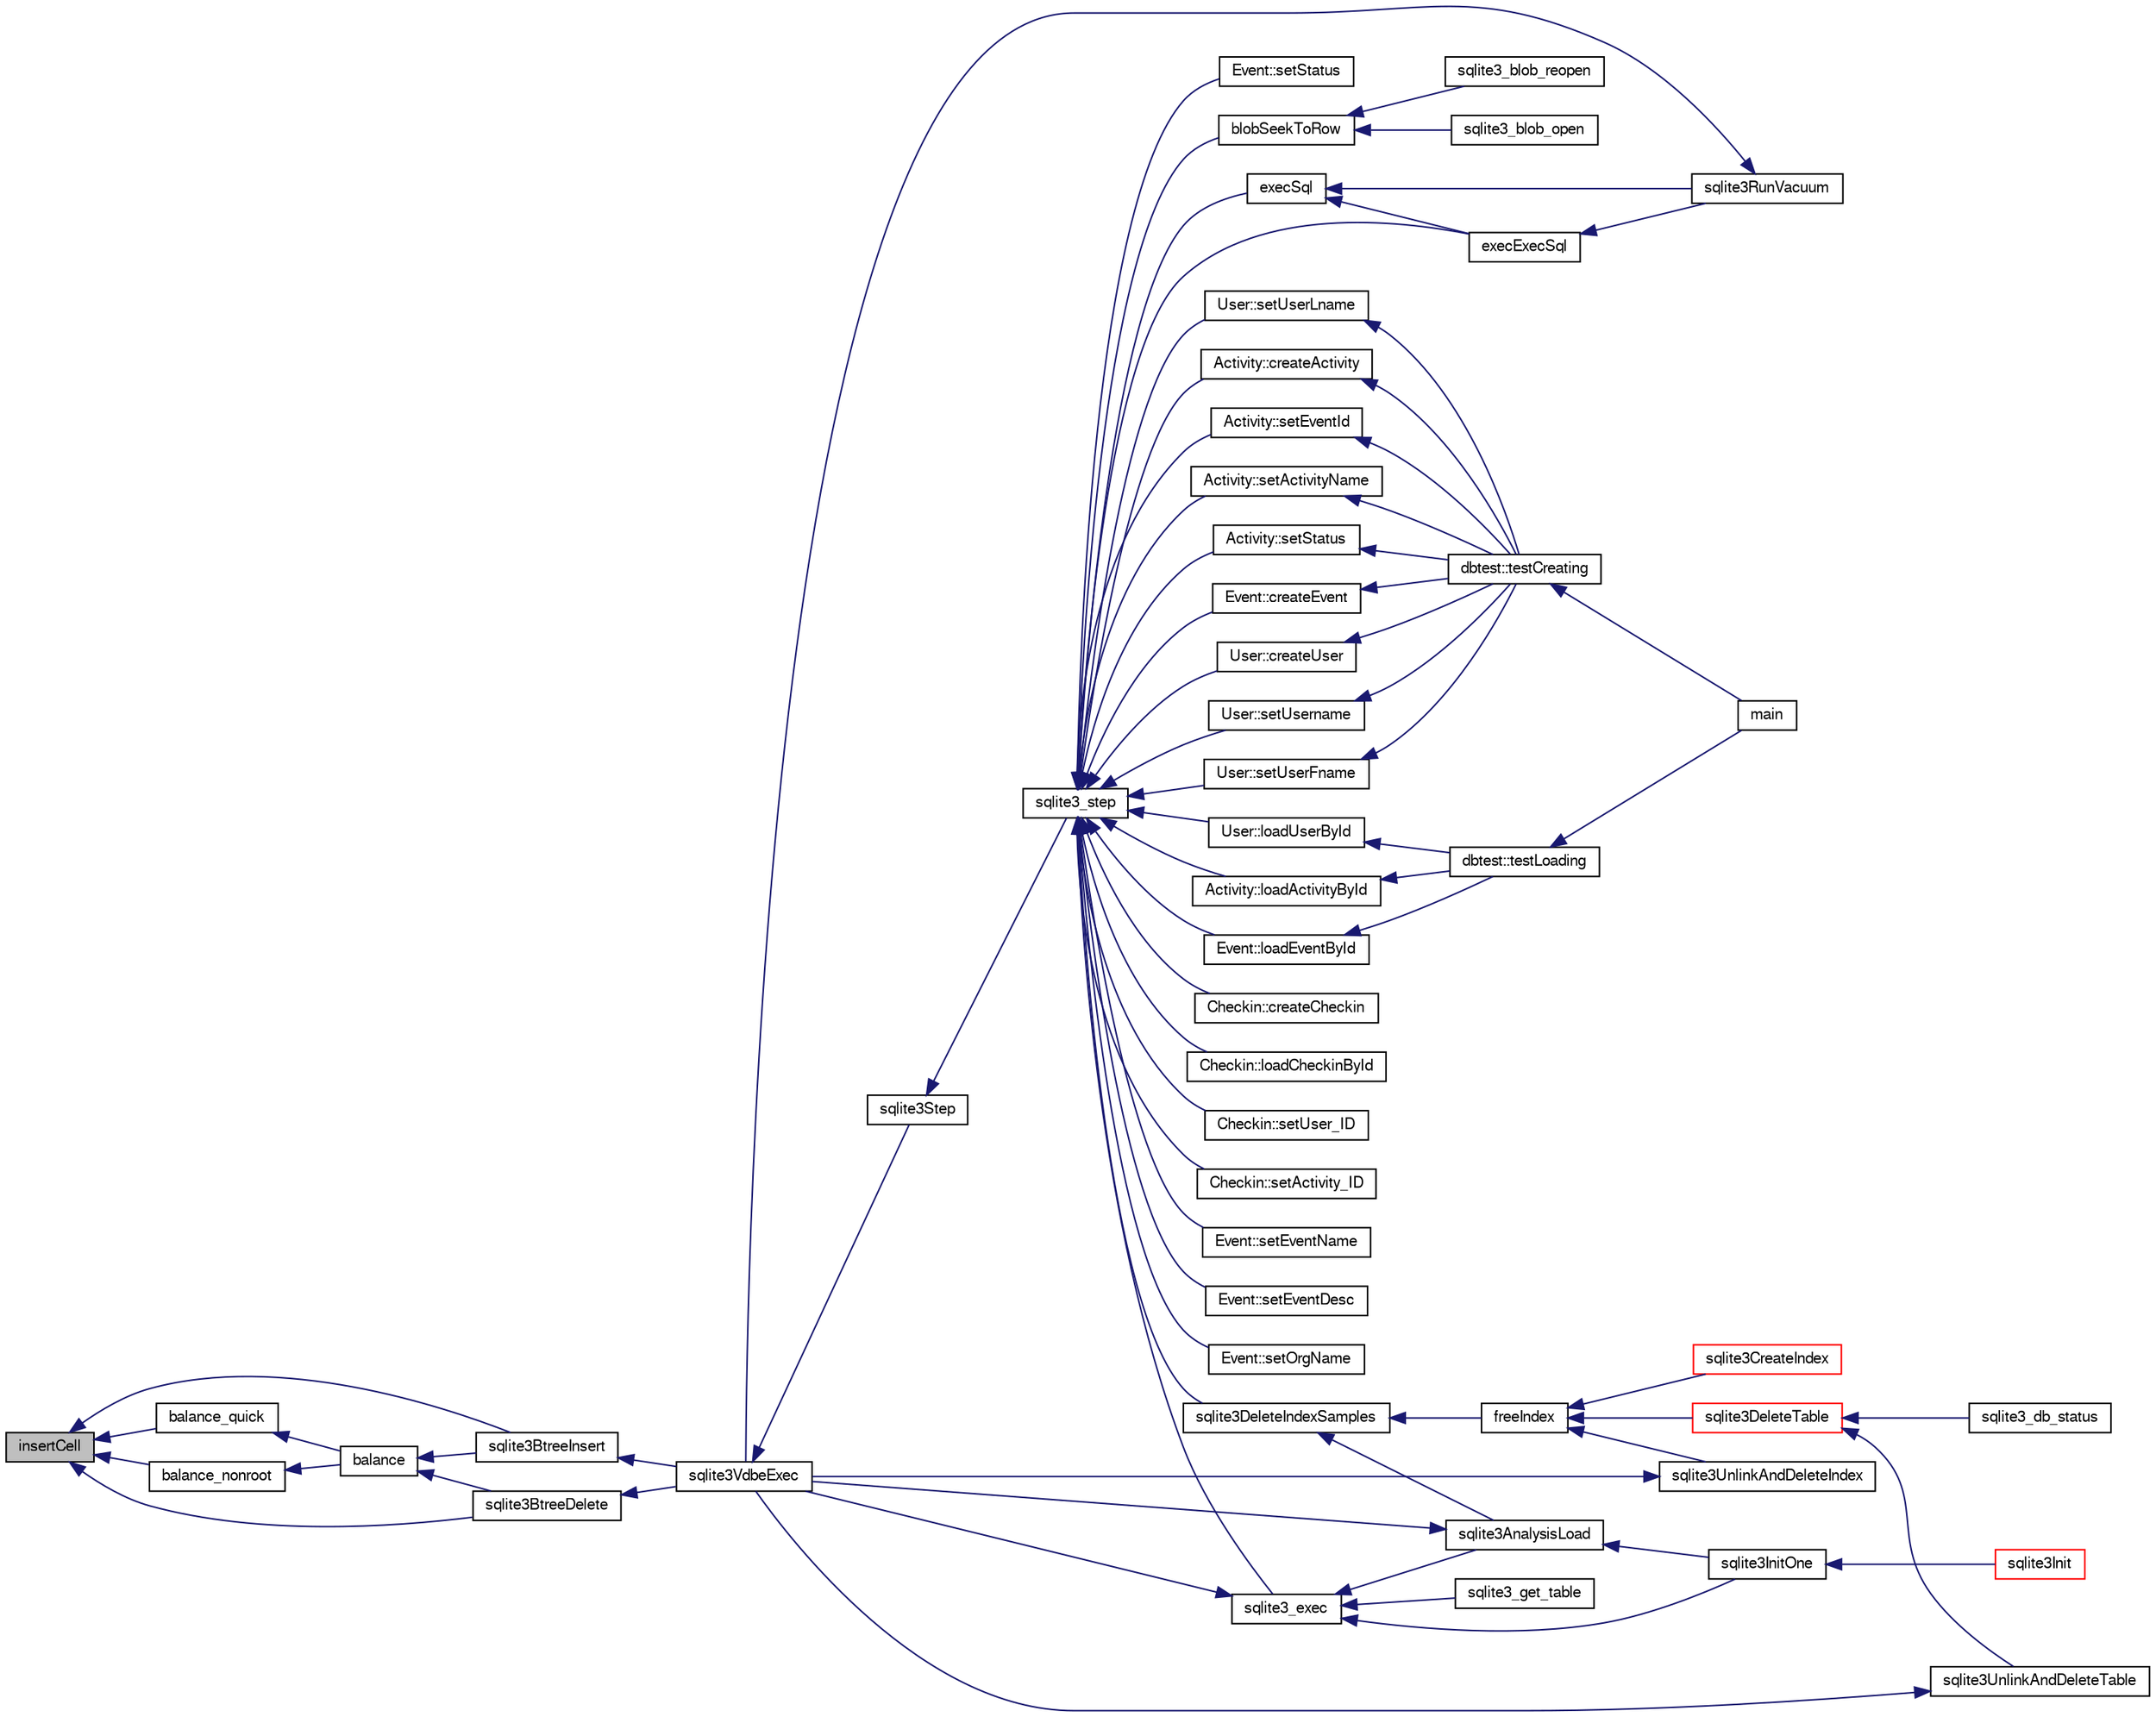 digraph "insertCell"
{
  edge [fontname="FreeSans",fontsize="10",labelfontname="FreeSans",labelfontsize="10"];
  node [fontname="FreeSans",fontsize="10",shape=record];
  rankdir="LR";
  Node141160 [label="insertCell",height=0.2,width=0.4,color="black", fillcolor="grey75", style="filled", fontcolor="black"];
  Node141160 -> Node141161 [dir="back",color="midnightblue",fontsize="10",style="solid",fontname="FreeSans"];
  Node141161 [label="balance_quick",height=0.2,width=0.4,color="black", fillcolor="white", style="filled",URL="$sqlite3_8c.html#a92f1869a02b8b9196e5ea7ed2e61c328"];
  Node141161 -> Node141162 [dir="back",color="midnightblue",fontsize="10",style="solid",fontname="FreeSans"];
  Node141162 [label="balance",height=0.2,width=0.4,color="black", fillcolor="white", style="filled",URL="$sqlite3_8c.html#a173f7c872fb68ccd3a20440d640b66c7"];
  Node141162 -> Node141163 [dir="back",color="midnightblue",fontsize="10",style="solid",fontname="FreeSans"];
  Node141163 [label="sqlite3BtreeInsert",height=0.2,width=0.4,color="black", fillcolor="white", style="filled",URL="$sqlite3_8c.html#aa6c6b68ed28d38984e5fa329794d7f02"];
  Node141163 -> Node141164 [dir="back",color="midnightblue",fontsize="10",style="solid",fontname="FreeSans"];
  Node141164 [label="sqlite3VdbeExec",height=0.2,width=0.4,color="black", fillcolor="white", style="filled",URL="$sqlite3_8c.html#a8ce40a614bdc56719c4d642b1e4dfb21"];
  Node141164 -> Node141165 [dir="back",color="midnightblue",fontsize="10",style="solid",fontname="FreeSans"];
  Node141165 [label="sqlite3Step",height=0.2,width=0.4,color="black", fillcolor="white", style="filled",URL="$sqlite3_8c.html#a3f2872e873e2758a4beedad1d5113554"];
  Node141165 -> Node141166 [dir="back",color="midnightblue",fontsize="10",style="solid",fontname="FreeSans"];
  Node141166 [label="sqlite3_step",height=0.2,width=0.4,color="black", fillcolor="white", style="filled",URL="$sqlite3_8h.html#ac1e491ce36b7471eb28387f7d3c74334"];
  Node141166 -> Node141167 [dir="back",color="midnightblue",fontsize="10",style="solid",fontname="FreeSans"];
  Node141167 [label="Activity::createActivity",height=0.2,width=0.4,color="black", fillcolor="white", style="filled",URL="$classActivity.html#a813cc5e52c14ab49b39014c134e3425b"];
  Node141167 -> Node141168 [dir="back",color="midnightblue",fontsize="10",style="solid",fontname="FreeSans"];
  Node141168 [label="dbtest::testCreating",height=0.2,width=0.4,color="black", fillcolor="white", style="filled",URL="$classdbtest.html#a8193e88a7df657069c8a6bd09c8243b7"];
  Node141168 -> Node141169 [dir="back",color="midnightblue",fontsize="10",style="solid",fontname="FreeSans"];
  Node141169 [label="main",height=0.2,width=0.4,color="black", fillcolor="white", style="filled",URL="$test_8cpp.html#ae66f6b31b5ad750f1fe042a706a4e3d4"];
  Node141166 -> Node141170 [dir="back",color="midnightblue",fontsize="10",style="solid",fontname="FreeSans"];
  Node141170 [label="Activity::loadActivityById",height=0.2,width=0.4,color="black", fillcolor="white", style="filled",URL="$classActivity.html#abe4ffb4f08a47212ebf9013259d9e7fd"];
  Node141170 -> Node141171 [dir="back",color="midnightblue",fontsize="10",style="solid",fontname="FreeSans"];
  Node141171 [label="dbtest::testLoading",height=0.2,width=0.4,color="black", fillcolor="white", style="filled",URL="$classdbtest.html#a6f98d82a2c8e2b9040848763504ddae1"];
  Node141171 -> Node141169 [dir="back",color="midnightblue",fontsize="10",style="solid",fontname="FreeSans"];
  Node141166 -> Node141172 [dir="back",color="midnightblue",fontsize="10",style="solid",fontname="FreeSans"];
  Node141172 [label="Activity::setEventId",height=0.2,width=0.4,color="black", fillcolor="white", style="filled",URL="$classActivity.html#adb1d0fd0d08f473e068f0a4086bfa9ca"];
  Node141172 -> Node141168 [dir="back",color="midnightblue",fontsize="10",style="solid",fontname="FreeSans"];
  Node141166 -> Node141173 [dir="back",color="midnightblue",fontsize="10",style="solid",fontname="FreeSans"];
  Node141173 [label="Activity::setActivityName",height=0.2,width=0.4,color="black", fillcolor="white", style="filled",URL="$classActivity.html#a62dc3737b33915a36086f9dd26d16a81"];
  Node141173 -> Node141168 [dir="back",color="midnightblue",fontsize="10",style="solid",fontname="FreeSans"];
  Node141166 -> Node141174 [dir="back",color="midnightblue",fontsize="10",style="solid",fontname="FreeSans"];
  Node141174 [label="Activity::setStatus",height=0.2,width=0.4,color="black", fillcolor="white", style="filled",URL="$classActivity.html#af618135a7738f4d2a7ee147a8ef912ea"];
  Node141174 -> Node141168 [dir="back",color="midnightblue",fontsize="10",style="solid",fontname="FreeSans"];
  Node141166 -> Node141175 [dir="back",color="midnightblue",fontsize="10",style="solid",fontname="FreeSans"];
  Node141175 [label="Checkin::createCheckin",height=0.2,width=0.4,color="black", fillcolor="white", style="filled",URL="$classCheckin.html#a4e40acdf7fff0e607f6de4f24f3a163c"];
  Node141166 -> Node141176 [dir="back",color="midnightblue",fontsize="10",style="solid",fontname="FreeSans"];
  Node141176 [label="Checkin::loadCheckinById",height=0.2,width=0.4,color="black", fillcolor="white", style="filled",URL="$classCheckin.html#a3461f70ea6c68475225f2a07f78a21e0"];
  Node141166 -> Node141177 [dir="back",color="midnightblue",fontsize="10",style="solid",fontname="FreeSans"];
  Node141177 [label="Checkin::setUser_ID",height=0.2,width=0.4,color="black", fillcolor="white", style="filled",URL="$classCheckin.html#a76ab640f4f912876dbebf183db5359c6"];
  Node141166 -> Node141178 [dir="back",color="midnightblue",fontsize="10",style="solid",fontname="FreeSans"];
  Node141178 [label="Checkin::setActivity_ID",height=0.2,width=0.4,color="black", fillcolor="white", style="filled",URL="$classCheckin.html#ab2ff3ec2604ec73a42af25874a00b232"];
  Node141166 -> Node141179 [dir="back",color="midnightblue",fontsize="10",style="solid",fontname="FreeSans"];
  Node141179 [label="Event::createEvent",height=0.2,width=0.4,color="black", fillcolor="white", style="filled",URL="$classEvent.html#a77adb9f4a46ffb32c2d931f0691f5903"];
  Node141179 -> Node141168 [dir="back",color="midnightblue",fontsize="10",style="solid",fontname="FreeSans"];
  Node141166 -> Node141180 [dir="back",color="midnightblue",fontsize="10",style="solid",fontname="FreeSans"];
  Node141180 [label="Event::loadEventById",height=0.2,width=0.4,color="black", fillcolor="white", style="filled",URL="$classEvent.html#afa66cea33f722dbeecb69cc98fdea055"];
  Node141180 -> Node141171 [dir="back",color="midnightblue",fontsize="10",style="solid",fontname="FreeSans"];
  Node141166 -> Node141181 [dir="back",color="midnightblue",fontsize="10",style="solid",fontname="FreeSans"];
  Node141181 [label="Event::setEventName",height=0.2,width=0.4,color="black", fillcolor="white", style="filled",URL="$classEvent.html#a10596b6ca077df05184e30d62b08729d"];
  Node141166 -> Node141182 [dir="back",color="midnightblue",fontsize="10",style="solid",fontname="FreeSans"];
  Node141182 [label="Event::setEventDesc",height=0.2,width=0.4,color="black", fillcolor="white", style="filled",URL="$classEvent.html#ae36b8377dcae792f1c5c4726024c981b"];
  Node141166 -> Node141183 [dir="back",color="midnightblue",fontsize="10",style="solid",fontname="FreeSans"];
  Node141183 [label="Event::setOrgName",height=0.2,width=0.4,color="black", fillcolor="white", style="filled",URL="$classEvent.html#a19aac0f776bd764563a54977656cf680"];
  Node141166 -> Node141184 [dir="back",color="midnightblue",fontsize="10",style="solid",fontname="FreeSans"];
  Node141184 [label="Event::setStatus",height=0.2,width=0.4,color="black", fillcolor="white", style="filled",URL="$classEvent.html#ab0a6b9285af0f4172eb841e2b80f8972"];
  Node141166 -> Node141185 [dir="back",color="midnightblue",fontsize="10",style="solid",fontname="FreeSans"];
  Node141185 [label="blobSeekToRow",height=0.2,width=0.4,color="black", fillcolor="white", style="filled",URL="$sqlite3_8c.html#afff57e13332b98c8a44a7cebe38962ab"];
  Node141185 -> Node141186 [dir="back",color="midnightblue",fontsize="10",style="solid",fontname="FreeSans"];
  Node141186 [label="sqlite3_blob_open",height=0.2,width=0.4,color="black", fillcolor="white", style="filled",URL="$sqlite3_8h.html#adb8ad839a5bdd62a43785132bc7dd518"];
  Node141185 -> Node141187 [dir="back",color="midnightblue",fontsize="10",style="solid",fontname="FreeSans"];
  Node141187 [label="sqlite3_blob_reopen",height=0.2,width=0.4,color="black", fillcolor="white", style="filled",URL="$sqlite3_8h.html#abc77c24fdc0150138490359a94360f7e"];
  Node141166 -> Node141188 [dir="back",color="midnightblue",fontsize="10",style="solid",fontname="FreeSans"];
  Node141188 [label="sqlite3DeleteIndexSamples",height=0.2,width=0.4,color="black", fillcolor="white", style="filled",URL="$sqlite3_8c.html#aaeda0302fbf61397ec009f65bed047ef"];
  Node141188 -> Node141189 [dir="back",color="midnightblue",fontsize="10",style="solid",fontname="FreeSans"];
  Node141189 [label="sqlite3AnalysisLoad",height=0.2,width=0.4,color="black", fillcolor="white", style="filled",URL="$sqlite3_8c.html#a48a2301c27e1d3d68708b9b8761b5a01"];
  Node141189 -> Node141164 [dir="back",color="midnightblue",fontsize="10",style="solid",fontname="FreeSans"];
  Node141189 -> Node141190 [dir="back",color="midnightblue",fontsize="10",style="solid",fontname="FreeSans"];
  Node141190 [label="sqlite3InitOne",height=0.2,width=0.4,color="black", fillcolor="white", style="filled",URL="$sqlite3_8c.html#ac4318b25df65269906b0379251fe9b85"];
  Node141190 -> Node141191 [dir="back",color="midnightblue",fontsize="10",style="solid",fontname="FreeSans"];
  Node141191 [label="sqlite3Init",height=0.2,width=0.4,color="red", fillcolor="white", style="filled",URL="$sqlite3_8c.html#aed74e3dc765631a833f522f425ff5a48"];
  Node141188 -> Node141291 [dir="back",color="midnightblue",fontsize="10",style="solid",fontname="FreeSans"];
  Node141291 [label="freeIndex",height=0.2,width=0.4,color="black", fillcolor="white", style="filled",URL="$sqlite3_8c.html#a00907c99c18d5bcb9d0b38c077146c31"];
  Node141291 -> Node141292 [dir="back",color="midnightblue",fontsize="10",style="solid",fontname="FreeSans"];
  Node141292 [label="sqlite3UnlinkAndDeleteIndex",height=0.2,width=0.4,color="black", fillcolor="white", style="filled",URL="$sqlite3_8c.html#a889f2dcb438c56db37a6d61e9f25e244"];
  Node141292 -> Node141164 [dir="back",color="midnightblue",fontsize="10",style="solid",fontname="FreeSans"];
  Node141291 -> Node141293 [dir="back",color="midnightblue",fontsize="10",style="solid",fontname="FreeSans"];
  Node141293 [label="sqlite3DeleteTable",height=0.2,width=0.4,color="red", fillcolor="white", style="filled",URL="$sqlite3_8c.html#a7fd3d507375a381a3807f92735318973"];
  Node141293 -> Node141294 [dir="back",color="midnightblue",fontsize="10",style="solid",fontname="FreeSans"];
  Node141294 [label="sqlite3_db_status",height=0.2,width=0.4,color="black", fillcolor="white", style="filled",URL="$sqlite3_8h.html#ab64e8333313ee2e44116842711818940"];
  Node141293 -> Node141295 [dir="back",color="midnightblue",fontsize="10",style="solid",fontname="FreeSans"];
  Node141295 [label="sqlite3UnlinkAndDeleteTable",height=0.2,width=0.4,color="black", fillcolor="white", style="filled",URL="$sqlite3_8c.html#a9733677716a49de464f86fff164e9a1b"];
  Node141295 -> Node141164 [dir="back",color="midnightblue",fontsize="10",style="solid",fontname="FreeSans"];
  Node141291 -> Node141203 [dir="back",color="midnightblue",fontsize="10",style="solid",fontname="FreeSans"];
  Node141203 [label="sqlite3CreateIndex",height=0.2,width=0.4,color="red", fillcolor="white", style="filled",URL="$sqlite3_8c.html#a8dbe5e590ab6c58a8c45f34f7c81e825"];
  Node141166 -> Node141357 [dir="back",color="midnightblue",fontsize="10",style="solid",fontname="FreeSans"];
  Node141357 [label="sqlite3_exec",height=0.2,width=0.4,color="black", fillcolor="white", style="filled",URL="$sqlite3_8h.html#a97487ec8150e0bcc8fa392ab8f0e24db"];
  Node141357 -> Node141164 [dir="back",color="midnightblue",fontsize="10",style="solid",fontname="FreeSans"];
  Node141357 -> Node141189 [dir="back",color="midnightblue",fontsize="10",style="solid",fontname="FreeSans"];
  Node141357 -> Node141190 [dir="back",color="midnightblue",fontsize="10",style="solid",fontname="FreeSans"];
  Node141357 -> Node141358 [dir="back",color="midnightblue",fontsize="10",style="solid",fontname="FreeSans"];
  Node141358 [label="sqlite3_get_table",height=0.2,width=0.4,color="black", fillcolor="white", style="filled",URL="$sqlite3_8h.html#a5effeac4e12df57beaa35c5be1f61579"];
  Node141166 -> Node141348 [dir="back",color="midnightblue",fontsize="10",style="solid",fontname="FreeSans"];
  Node141348 [label="execSql",height=0.2,width=0.4,color="black", fillcolor="white", style="filled",URL="$sqlite3_8c.html#a7d16651b98a110662f4c265eff0246cb"];
  Node141348 -> Node141349 [dir="back",color="midnightblue",fontsize="10",style="solid",fontname="FreeSans"];
  Node141349 [label="execExecSql",height=0.2,width=0.4,color="black", fillcolor="white", style="filled",URL="$sqlite3_8c.html#ac1be09a6c047f21133d16378d301e0d4"];
  Node141349 -> Node141350 [dir="back",color="midnightblue",fontsize="10",style="solid",fontname="FreeSans"];
  Node141350 [label="sqlite3RunVacuum",height=0.2,width=0.4,color="black", fillcolor="white", style="filled",URL="$sqlite3_8c.html#a5e83ddc7b3e7e8e79ad5d1fc92de1d2f"];
  Node141350 -> Node141164 [dir="back",color="midnightblue",fontsize="10",style="solid",fontname="FreeSans"];
  Node141348 -> Node141350 [dir="back",color="midnightblue",fontsize="10",style="solid",fontname="FreeSans"];
  Node141166 -> Node141349 [dir="back",color="midnightblue",fontsize="10",style="solid",fontname="FreeSans"];
  Node141166 -> Node141351 [dir="back",color="midnightblue",fontsize="10",style="solid",fontname="FreeSans"];
  Node141351 [label="User::createUser",height=0.2,width=0.4,color="black", fillcolor="white", style="filled",URL="$classUser.html#a22ed673939e8cc0a136130b809bba513"];
  Node141351 -> Node141168 [dir="back",color="midnightblue",fontsize="10",style="solid",fontname="FreeSans"];
  Node141166 -> Node141352 [dir="back",color="midnightblue",fontsize="10",style="solid",fontname="FreeSans"];
  Node141352 [label="User::loadUserById",height=0.2,width=0.4,color="black", fillcolor="white", style="filled",URL="$classUser.html#a863377665b7fb83c5547dcf9727f5092"];
  Node141352 -> Node141171 [dir="back",color="midnightblue",fontsize="10",style="solid",fontname="FreeSans"];
  Node141166 -> Node141353 [dir="back",color="midnightblue",fontsize="10",style="solid",fontname="FreeSans"];
  Node141353 [label="User::setUsername",height=0.2,width=0.4,color="black", fillcolor="white", style="filled",URL="$classUser.html#aa0497022a136cb78de785b0a39ae60b1"];
  Node141353 -> Node141168 [dir="back",color="midnightblue",fontsize="10",style="solid",fontname="FreeSans"];
  Node141166 -> Node141354 [dir="back",color="midnightblue",fontsize="10",style="solid",fontname="FreeSans"];
  Node141354 [label="User::setUserFname",height=0.2,width=0.4,color="black", fillcolor="white", style="filled",URL="$classUser.html#a72657eb55cd0ca437b4841a43f19912f"];
  Node141354 -> Node141168 [dir="back",color="midnightblue",fontsize="10",style="solid",fontname="FreeSans"];
  Node141166 -> Node141355 [dir="back",color="midnightblue",fontsize="10",style="solid",fontname="FreeSans"];
  Node141355 [label="User::setUserLname",height=0.2,width=0.4,color="black", fillcolor="white", style="filled",URL="$classUser.html#aa25973387e5afe1aa6f60dd6545e33b5"];
  Node141355 -> Node141168 [dir="back",color="midnightblue",fontsize="10",style="solid",fontname="FreeSans"];
  Node141162 -> Node141425 [dir="back",color="midnightblue",fontsize="10",style="solid",fontname="FreeSans"];
  Node141425 [label="sqlite3BtreeDelete",height=0.2,width=0.4,color="black", fillcolor="white", style="filled",URL="$sqlite3_8c.html#a65c40cd7ec987dbd25392a180f388fe7"];
  Node141425 -> Node141164 [dir="back",color="midnightblue",fontsize="10",style="solid",fontname="FreeSans"];
  Node141160 -> Node141426 [dir="back",color="midnightblue",fontsize="10",style="solid",fontname="FreeSans"];
  Node141426 [label="balance_nonroot",height=0.2,width=0.4,color="black", fillcolor="white", style="filled",URL="$sqlite3_8c.html#a513ba5c0beb3462a4b60064469f1539d"];
  Node141426 -> Node141162 [dir="back",color="midnightblue",fontsize="10",style="solid",fontname="FreeSans"];
  Node141160 -> Node141163 [dir="back",color="midnightblue",fontsize="10",style="solid",fontname="FreeSans"];
  Node141160 -> Node141425 [dir="back",color="midnightblue",fontsize="10",style="solid",fontname="FreeSans"];
}

